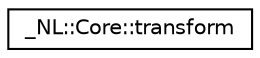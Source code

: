 digraph "Graphical Class Hierarchy"
{
  edge [fontname="Helvetica",fontsize="10",labelfontname="Helvetica",labelfontsize="10"];
  node [fontname="Helvetica",fontsize="10",shape=record];
  rankdir="LR";
  Node0 [label="_NL::Core::transform",height=0.2,width=0.4,color="black", fillcolor="white", style="filled",URL="$struct___n_l_1_1_core_1_1transform.html"];
}

